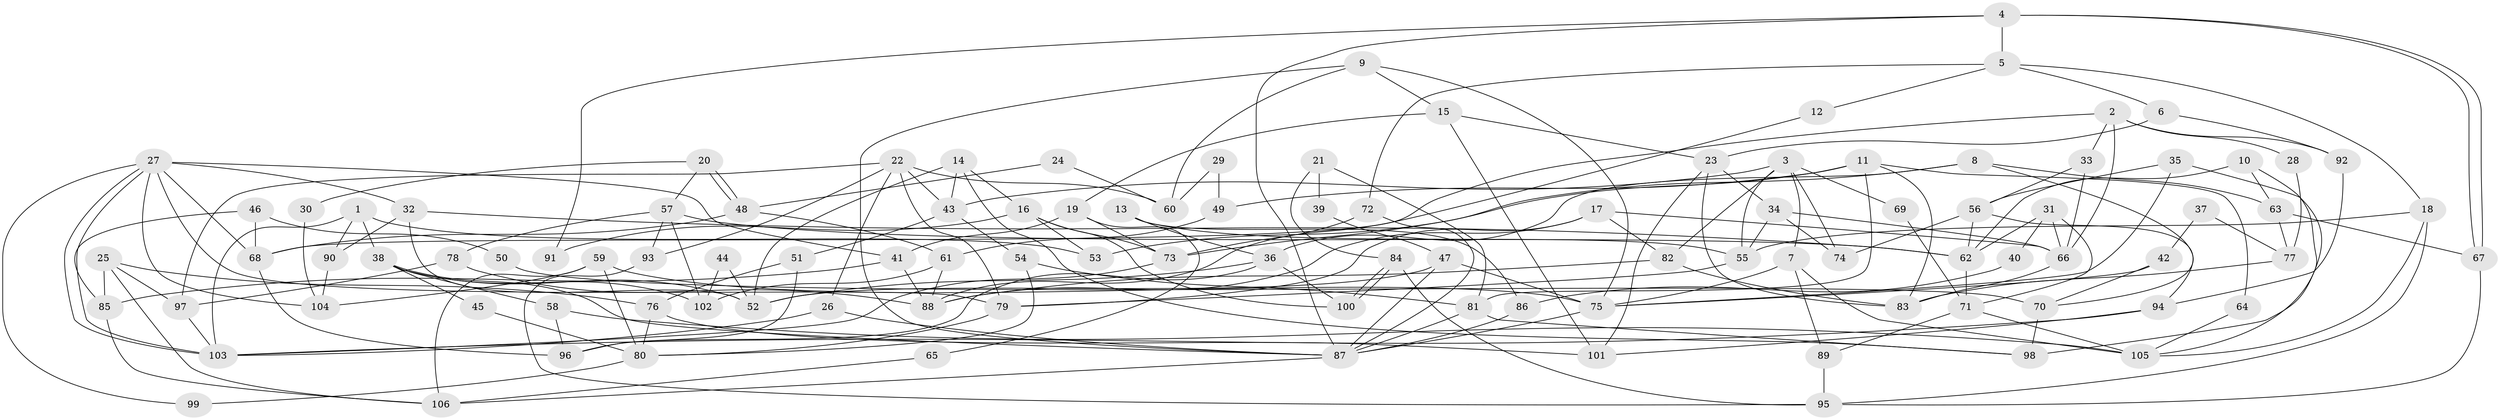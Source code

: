 // Generated by graph-tools (version 1.1) at 2025/14/03/09/25 04:14:53]
// undirected, 106 vertices, 212 edges
graph export_dot {
graph [start="1"]
  node [color=gray90,style=filled];
  1;
  2;
  3;
  4;
  5;
  6;
  7;
  8;
  9;
  10;
  11;
  12;
  13;
  14;
  15;
  16;
  17;
  18;
  19;
  20;
  21;
  22;
  23;
  24;
  25;
  26;
  27;
  28;
  29;
  30;
  31;
  32;
  33;
  34;
  35;
  36;
  37;
  38;
  39;
  40;
  41;
  42;
  43;
  44;
  45;
  46;
  47;
  48;
  49;
  50;
  51;
  52;
  53;
  54;
  55;
  56;
  57;
  58;
  59;
  60;
  61;
  62;
  63;
  64;
  65;
  66;
  67;
  68;
  69;
  70;
  71;
  72;
  73;
  74;
  75;
  76;
  77;
  78;
  79;
  80;
  81;
  82;
  83;
  84;
  85;
  86;
  87;
  88;
  89;
  90;
  91;
  92;
  93;
  94;
  95;
  96;
  97;
  98;
  99;
  100;
  101;
  102;
  103;
  104;
  105;
  106;
  1 -- 103;
  1 -- 90;
  1 -- 38;
  1 -- 53;
  2 -- 33;
  2 -- 66;
  2 -- 28;
  2 -- 68;
  2 -- 92;
  3 -- 43;
  3 -- 7;
  3 -- 55;
  3 -- 69;
  3 -- 74;
  3 -- 82;
  4 -- 87;
  4 -- 67;
  4 -- 67;
  4 -- 5;
  4 -- 91;
  5 -- 72;
  5 -- 6;
  5 -- 12;
  5 -- 18;
  6 -- 23;
  6 -- 92;
  7 -- 75;
  7 -- 105;
  7 -- 89;
  8 -- 36;
  8 -- 53;
  8 -- 63;
  8 -- 70;
  9 -- 75;
  9 -- 87;
  9 -- 15;
  9 -- 60;
  10 -- 63;
  10 -- 62;
  10 -- 98;
  11 -- 73;
  11 -- 81;
  11 -- 49;
  11 -- 64;
  11 -- 83;
  12 -- 88;
  13 -- 36;
  13 -- 55;
  13 -- 86;
  14 -- 52;
  14 -- 43;
  14 -- 16;
  14 -- 98;
  15 -- 101;
  15 -- 19;
  15 -- 23;
  16 -- 73;
  16 -- 53;
  16 -- 91;
  16 -- 100;
  17 -- 82;
  17 -- 88;
  17 -- 66;
  17 -- 79;
  18 -- 55;
  18 -- 95;
  18 -- 105;
  19 -- 41;
  19 -- 65;
  19 -- 73;
  20 -- 48;
  20 -- 48;
  20 -- 57;
  20 -- 30;
  21 -- 84;
  21 -- 81;
  21 -- 39;
  22 -- 26;
  22 -- 79;
  22 -- 43;
  22 -- 60;
  22 -- 93;
  22 -- 97;
  23 -- 34;
  23 -- 83;
  23 -- 101;
  24 -- 60;
  24 -- 48;
  25 -- 106;
  25 -- 76;
  25 -- 85;
  25 -- 97;
  26 -- 87;
  26 -- 103;
  27 -- 103;
  27 -- 103;
  27 -- 79;
  27 -- 32;
  27 -- 41;
  27 -- 68;
  27 -- 99;
  27 -- 104;
  28 -- 77;
  29 -- 60;
  29 -- 49;
  30 -- 104;
  31 -- 66;
  31 -- 71;
  31 -- 40;
  31 -- 62;
  32 -- 52;
  32 -- 62;
  32 -- 90;
  33 -- 66;
  33 -- 56;
  34 -- 74;
  34 -- 66;
  34 -- 55;
  35 -- 56;
  35 -- 105;
  35 -- 75;
  36 -- 100;
  36 -- 96;
  36 -- 52;
  37 -- 77;
  37 -- 42;
  38 -- 102;
  38 -- 45;
  38 -- 52;
  38 -- 58;
  38 -- 87;
  39 -- 47;
  40 -- 86;
  41 -- 85;
  41 -- 88;
  42 -- 70;
  42 -- 75;
  43 -- 51;
  43 -- 54;
  44 -- 102;
  44 -- 52;
  45 -- 80;
  46 -- 85;
  46 -- 68;
  46 -- 50;
  47 -- 87;
  47 -- 52;
  47 -- 75;
  48 -- 68;
  48 -- 61;
  49 -- 61;
  50 -- 70;
  51 -- 76;
  51 -- 96;
  54 -- 81;
  54 -- 80;
  55 -- 79;
  56 -- 94;
  56 -- 62;
  56 -- 74;
  57 -- 62;
  57 -- 78;
  57 -- 93;
  57 -- 102;
  58 -- 105;
  58 -- 96;
  59 -- 80;
  59 -- 75;
  59 -- 104;
  59 -- 106;
  61 -- 88;
  61 -- 102;
  62 -- 71;
  63 -- 67;
  63 -- 77;
  64 -- 105;
  65 -- 106;
  66 -- 83;
  67 -- 95;
  68 -- 96;
  69 -- 71;
  70 -- 98;
  71 -- 89;
  71 -- 105;
  72 -- 87;
  72 -- 73;
  73 -- 103;
  75 -- 87;
  76 -- 80;
  76 -- 101;
  77 -- 83;
  78 -- 88;
  78 -- 97;
  79 -- 80;
  80 -- 99;
  81 -- 98;
  81 -- 87;
  82 -- 83;
  82 -- 88;
  84 -- 100;
  84 -- 100;
  84 -- 95;
  85 -- 106;
  86 -- 87;
  87 -- 106;
  89 -- 95;
  90 -- 104;
  92 -- 94;
  93 -- 95;
  94 -- 103;
  94 -- 101;
  97 -- 103;
}
